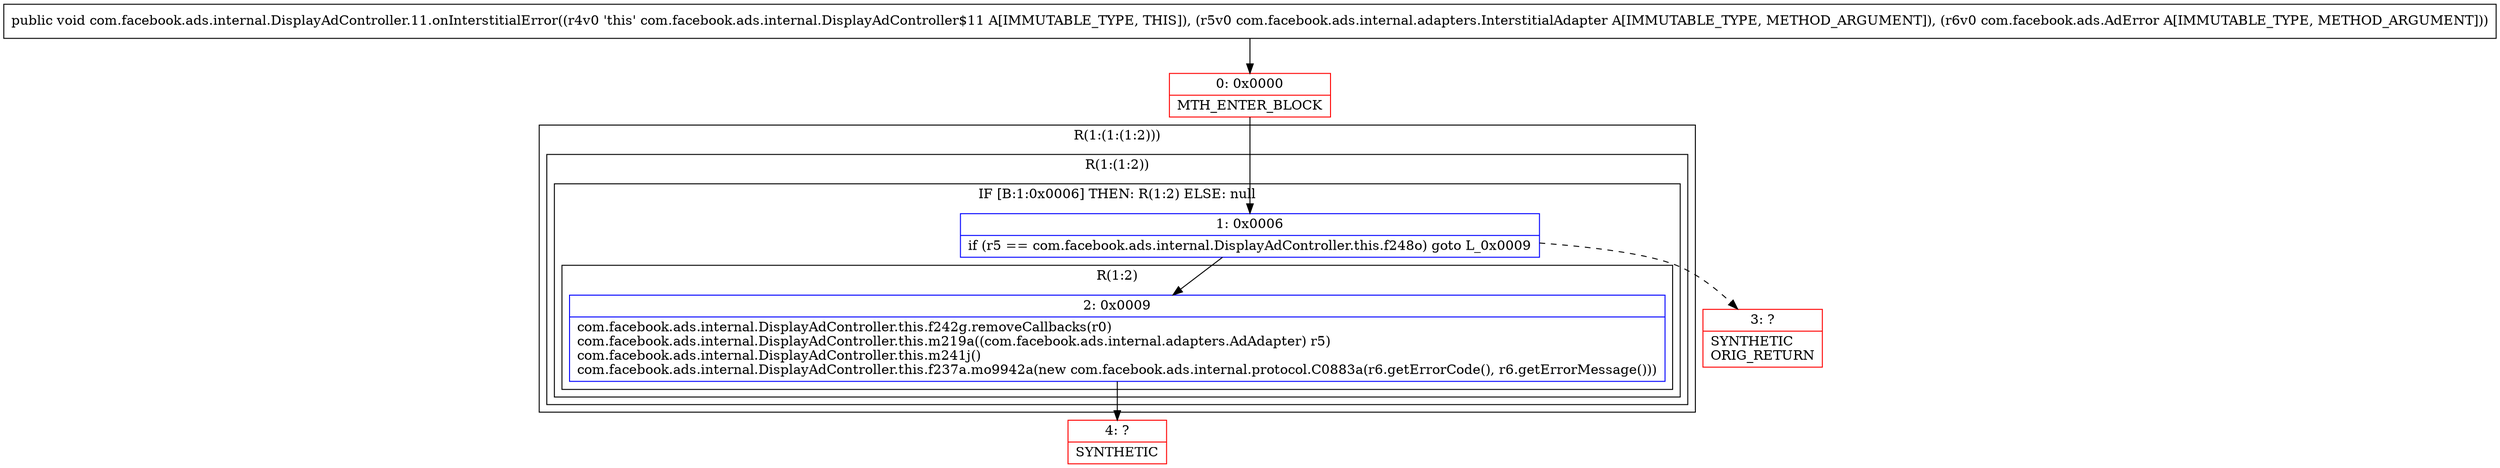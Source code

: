 digraph "CFG forcom.facebook.ads.internal.DisplayAdController.11.onInterstitialError(Lcom\/facebook\/ads\/internal\/adapters\/InterstitialAdapter;Lcom\/facebook\/ads\/AdError;)V" {
subgraph cluster_Region_1646181116 {
label = "R(1:(1:(1:2)))";
node [shape=record,color=blue];
subgraph cluster_Region_595979260 {
label = "R(1:(1:2))";
node [shape=record,color=blue];
subgraph cluster_IfRegion_1203974432 {
label = "IF [B:1:0x0006] THEN: R(1:2) ELSE: null";
node [shape=record,color=blue];
Node_1 [shape=record,label="{1\:\ 0x0006|if (r5 == com.facebook.ads.internal.DisplayAdController.this.f248o) goto L_0x0009\l}"];
subgraph cluster_Region_2077184821 {
label = "R(1:2)";
node [shape=record,color=blue];
Node_2 [shape=record,label="{2\:\ 0x0009|com.facebook.ads.internal.DisplayAdController.this.f242g.removeCallbacks(r0)\lcom.facebook.ads.internal.DisplayAdController.this.m219a((com.facebook.ads.internal.adapters.AdAdapter) r5)\lcom.facebook.ads.internal.DisplayAdController.this.m241j()\lcom.facebook.ads.internal.DisplayAdController.this.f237a.mo9942a(new com.facebook.ads.internal.protocol.C0883a(r6.getErrorCode(), r6.getErrorMessage()))\l}"];
}
}
}
}
Node_0 [shape=record,color=red,label="{0\:\ 0x0000|MTH_ENTER_BLOCK\l}"];
Node_3 [shape=record,color=red,label="{3\:\ ?|SYNTHETIC\lORIG_RETURN\l}"];
Node_4 [shape=record,color=red,label="{4\:\ ?|SYNTHETIC\l}"];
MethodNode[shape=record,label="{public void com.facebook.ads.internal.DisplayAdController.11.onInterstitialError((r4v0 'this' com.facebook.ads.internal.DisplayAdController$11 A[IMMUTABLE_TYPE, THIS]), (r5v0 com.facebook.ads.internal.adapters.InterstitialAdapter A[IMMUTABLE_TYPE, METHOD_ARGUMENT]), (r6v0 com.facebook.ads.AdError A[IMMUTABLE_TYPE, METHOD_ARGUMENT])) }"];
MethodNode -> Node_0;
Node_1 -> Node_2;
Node_1 -> Node_3[style=dashed];
Node_2 -> Node_4;
Node_0 -> Node_1;
}

